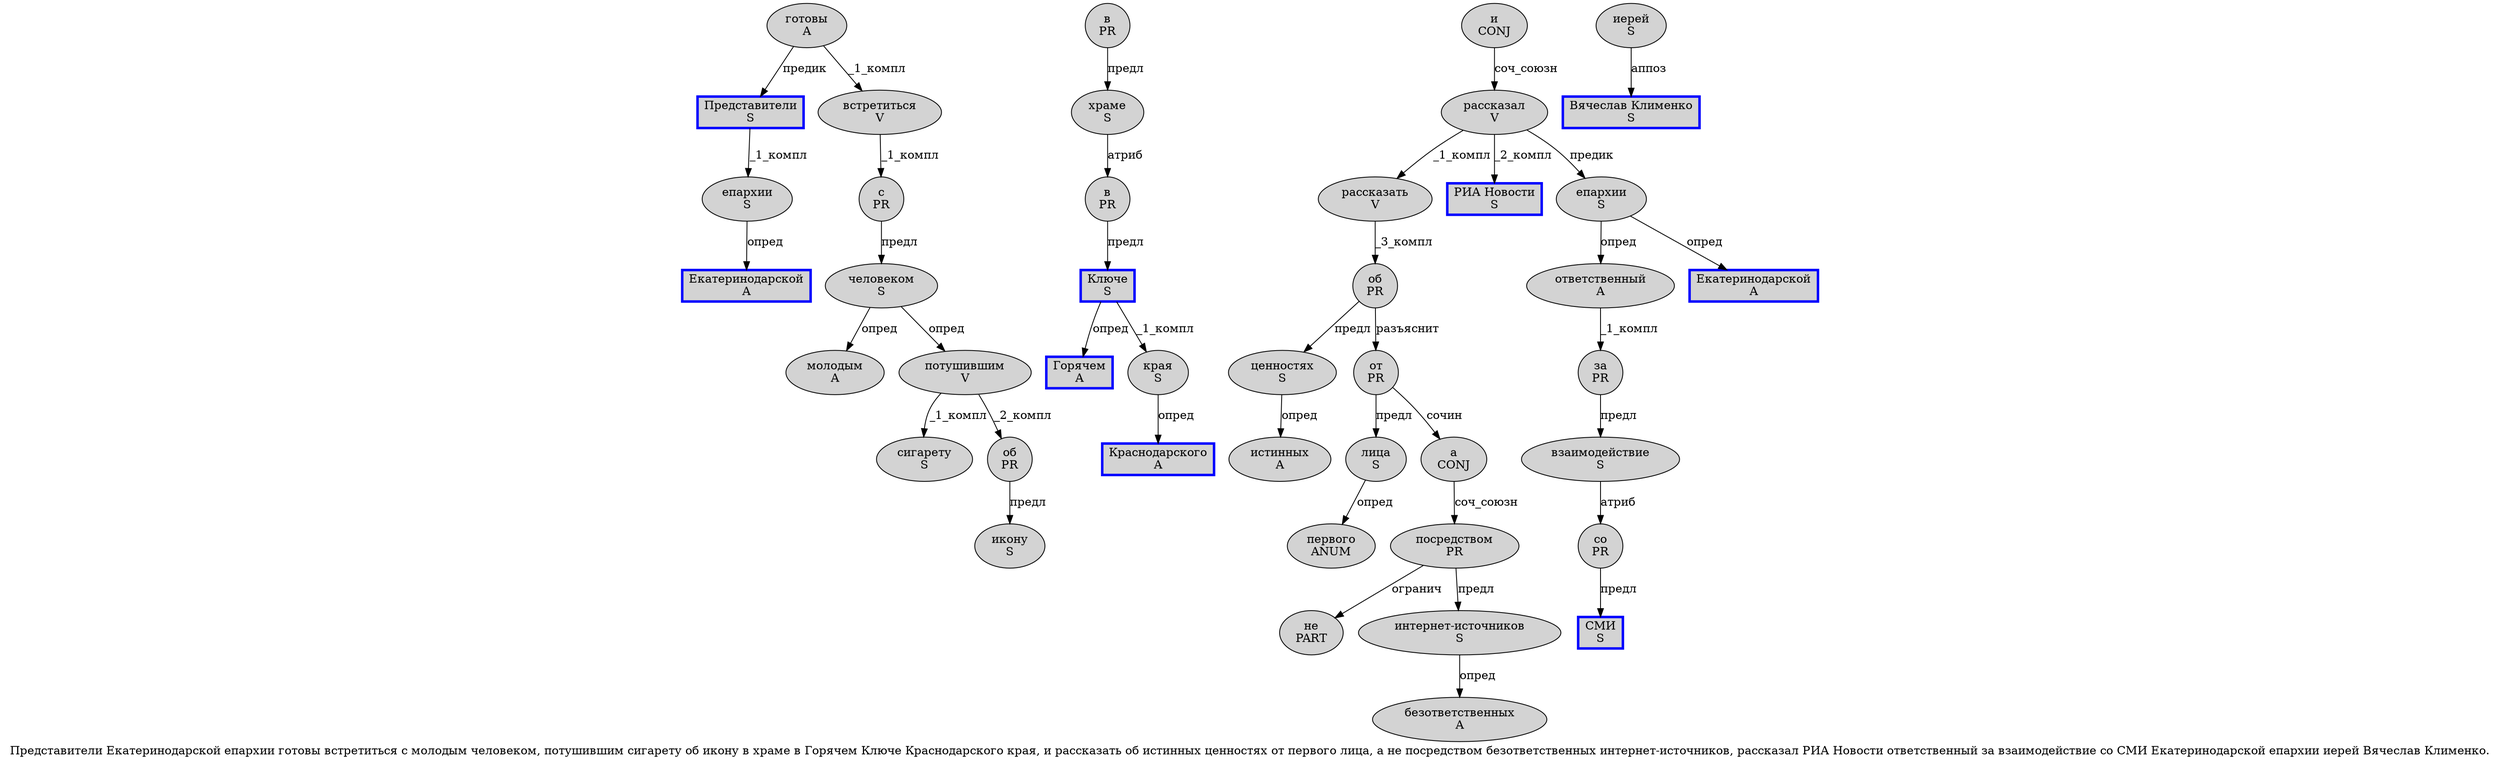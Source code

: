 digraph SENTENCE_1257 {
	graph [label="Представители Екатеринодарской епархии готовы встретиться с молодым человеком, потушившим сигарету об икону в храме в Горячем Ключе Краснодарского края, и рассказать об истинных ценностях от первого лица, а не посредством безответственных интернет-источников, рассказал РИА Новости ответственный за взаимодействие со СМИ Екатеринодарской епархии иерей Вячеслав Клименко."]
	node [style=filled]
		0 [label="Представители
S" color=blue fillcolor=lightgray penwidth=3 shape=box]
		1 [label="Екатеринодарской
A" color=blue fillcolor=lightgray penwidth=3 shape=box]
		2 [label="епархии
S" color="" fillcolor=lightgray penwidth=1 shape=ellipse]
		3 [label="готовы
A" color="" fillcolor=lightgray penwidth=1 shape=ellipse]
		4 [label="встретиться
V" color="" fillcolor=lightgray penwidth=1 shape=ellipse]
		5 [label="с
PR" color="" fillcolor=lightgray penwidth=1 shape=ellipse]
		6 [label="молодым
A" color="" fillcolor=lightgray penwidth=1 shape=ellipse]
		7 [label="человеком
S" color="" fillcolor=lightgray penwidth=1 shape=ellipse]
		9 [label="потушившим
V" color="" fillcolor=lightgray penwidth=1 shape=ellipse]
		10 [label="сигарету
S" color="" fillcolor=lightgray penwidth=1 shape=ellipse]
		11 [label="об
PR" color="" fillcolor=lightgray penwidth=1 shape=ellipse]
		12 [label="икону
S" color="" fillcolor=lightgray penwidth=1 shape=ellipse]
		13 [label="в
PR" color="" fillcolor=lightgray penwidth=1 shape=ellipse]
		14 [label="храме
S" color="" fillcolor=lightgray penwidth=1 shape=ellipse]
		15 [label="в
PR" color="" fillcolor=lightgray penwidth=1 shape=ellipse]
		16 [label="Горячем
A" color=blue fillcolor=lightgray penwidth=3 shape=box]
		17 [label="Ключе
S" color=blue fillcolor=lightgray penwidth=3 shape=box]
		18 [label="Краснодарского
A" color=blue fillcolor=lightgray penwidth=3 shape=box]
		19 [label="края
S" color="" fillcolor=lightgray penwidth=1 shape=ellipse]
		21 [label="и
CONJ" color="" fillcolor=lightgray penwidth=1 shape=ellipse]
		22 [label="рассказать
V" color="" fillcolor=lightgray penwidth=1 shape=ellipse]
		23 [label="об
PR" color="" fillcolor=lightgray penwidth=1 shape=ellipse]
		24 [label="истинных
A" color="" fillcolor=lightgray penwidth=1 shape=ellipse]
		25 [label="ценностях
S" color="" fillcolor=lightgray penwidth=1 shape=ellipse]
		26 [label="от
PR" color="" fillcolor=lightgray penwidth=1 shape=ellipse]
		27 [label="первого
ANUM" color="" fillcolor=lightgray penwidth=1 shape=ellipse]
		28 [label="лица
S" color="" fillcolor=lightgray penwidth=1 shape=ellipse]
		30 [label="а
CONJ" color="" fillcolor=lightgray penwidth=1 shape=ellipse]
		31 [label="не
PART" color="" fillcolor=lightgray penwidth=1 shape=ellipse]
		32 [label="посредством
PR" color="" fillcolor=lightgray penwidth=1 shape=ellipse]
		33 [label="безответственных
A" color="" fillcolor=lightgray penwidth=1 shape=ellipse]
		34 [label="интернет-источников
S" color="" fillcolor=lightgray penwidth=1 shape=ellipse]
		36 [label="рассказал
V" color="" fillcolor=lightgray penwidth=1 shape=ellipse]
		37 [label="РИА Новости
S" color=blue fillcolor=lightgray penwidth=3 shape=box]
		38 [label="ответственный
A" color="" fillcolor=lightgray penwidth=1 shape=ellipse]
		39 [label="за
PR" color="" fillcolor=lightgray penwidth=1 shape=ellipse]
		40 [label="взаимодействие
S" color="" fillcolor=lightgray penwidth=1 shape=ellipse]
		41 [label="со
PR" color="" fillcolor=lightgray penwidth=1 shape=ellipse]
		42 [label="СМИ
S" color=blue fillcolor=lightgray penwidth=3 shape=box]
		43 [label="Екатеринодарской
A" color=blue fillcolor=lightgray penwidth=3 shape=box]
		44 [label="епархии
S" color="" fillcolor=lightgray penwidth=1 shape=ellipse]
		45 [label="иерей
S" color="" fillcolor=lightgray penwidth=1 shape=ellipse]
		46 [label="Вячеслав Клименко
S" color=blue fillcolor=lightgray penwidth=3 shape=box]
			32 -> 31 [label="огранич"]
			32 -> 34 [label="предл"]
			7 -> 6 [label="опред"]
			7 -> 9 [label="опред"]
			14 -> 15 [label="атриб"]
			3 -> 0 [label="предик"]
			3 -> 4 [label="_1_компл"]
			36 -> 22 [label="_1_компл"]
			36 -> 37 [label="_2_компл"]
			36 -> 44 [label="предик"]
			40 -> 41 [label="атриб"]
			39 -> 40 [label="предл"]
			17 -> 16 [label="опред"]
			17 -> 19 [label="_1_компл"]
			23 -> 25 [label="предл"]
			23 -> 26 [label="разъяснит"]
			28 -> 27 [label="опред"]
			2 -> 1 [label="опред"]
			5 -> 7 [label="предл"]
			45 -> 46 [label="аппоз"]
			44 -> 38 [label="опред"]
			44 -> 43 [label="опред"]
			34 -> 33 [label="опред"]
			15 -> 17 [label="предл"]
			13 -> 14 [label="предл"]
			9 -> 10 [label="_1_компл"]
			9 -> 11 [label="_2_компл"]
			21 -> 36 [label="соч_союзн"]
			11 -> 12 [label="предл"]
			38 -> 39 [label="_1_компл"]
			30 -> 32 [label="соч_союзн"]
			0 -> 2 [label="_1_компл"]
			25 -> 24 [label="опред"]
			19 -> 18 [label="опред"]
			26 -> 28 [label="предл"]
			26 -> 30 [label="сочин"]
			22 -> 23 [label="_3_компл"]
			41 -> 42 [label="предл"]
			4 -> 5 [label="_1_компл"]
}